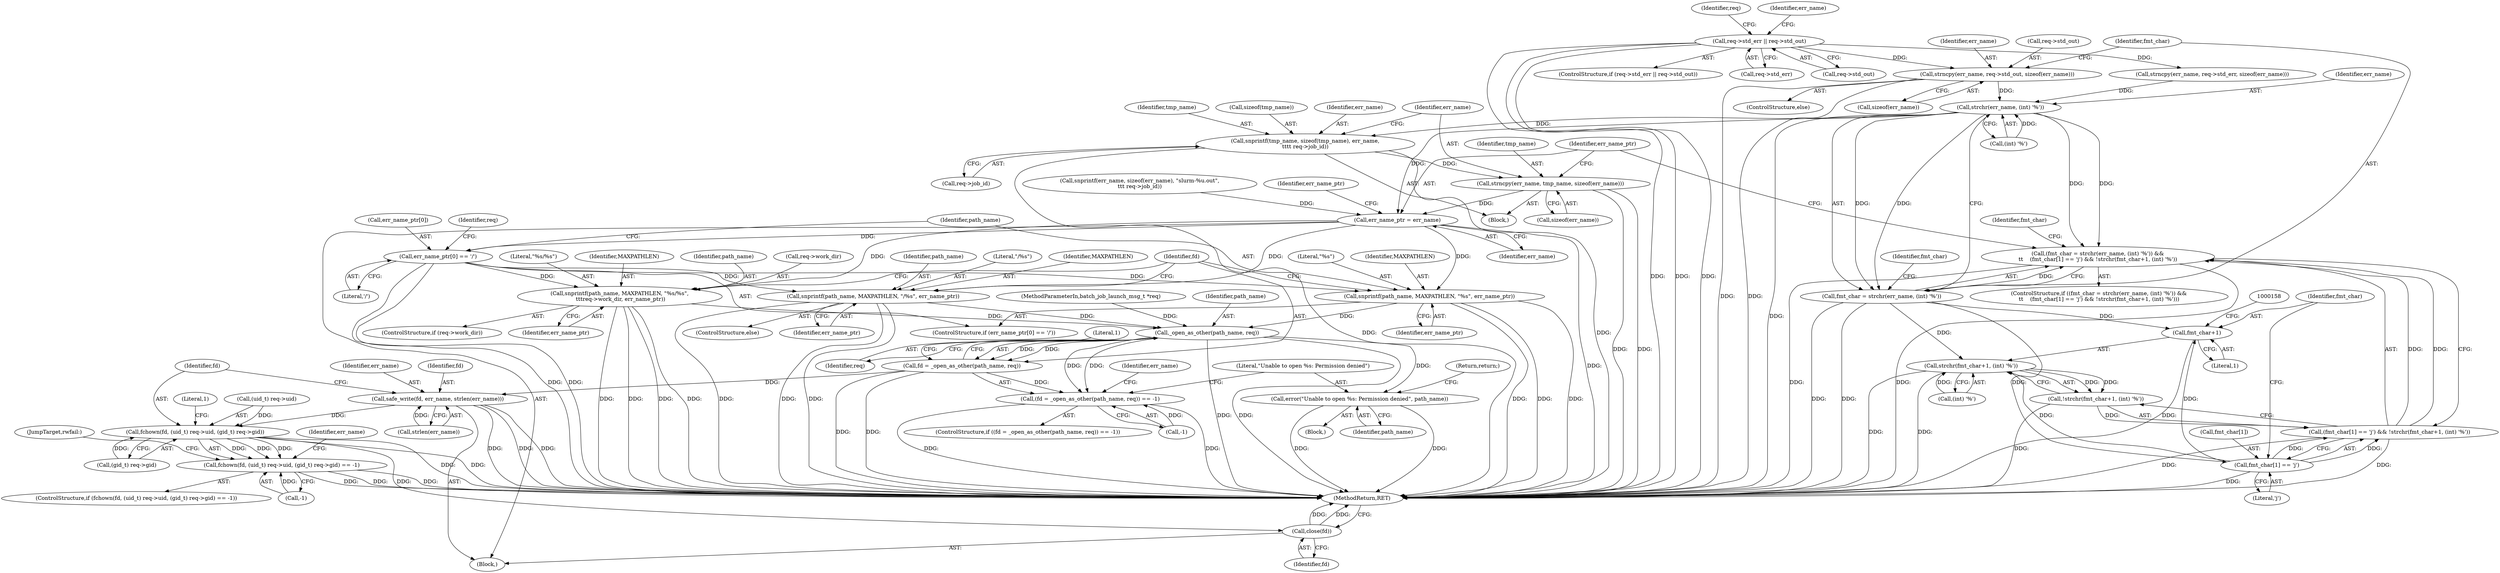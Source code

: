 digraph "0_slurm_92362a92fffe60187df61f99ab11c249d44120ee@API" {
"1000130" [label="(Call,strncpy(err_name, req->std_out, sizeof(err_name)))"];
"1000110" [label="(Call,req->std_err || req->std_out)"];
"1000141" [label="(Call,strchr(err_name, (int) '%'))"];
"1000138" [label="(Call,(fmt_char = strchr(err_name, (int) '%')) &&\n\t\t    (fmt_char[1] == 'j') && !strchr(fmt_char+1, (int) '%'))"];
"1000139" [label="(Call,fmt_char = strchr(err_name, (int) '%'))"];
"1000147" [label="(Call,fmt_char[1] == 'j')"];
"1000146" [label="(Call,(fmt_char[1] == 'j') && !strchr(fmt_char+1, (int) '%'))"];
"1000153" [label="(Call,strchr(fmt_char+1, (int) '%'))"];
"1000152" [label="(Call,!strchr(fmt_char+1, (int) '%'))"];
"1000154" [label="(Call,fmt_char+1)"];
"1000167" [label="(Call,snprintf(tmp_name, sizeof(tmp_name), err_name,\n\t\t\t\t req->job_id))"];
"1000175" [label="(Call,strncpy(err_name, tmp_name, sizeof(err_name)))"];
"1000190" [label="(Call,err_name_ptr = err_name)"];
"1000194" [label="(Call,err_name_ptr[0] == '/')"];
"1000199" [label="(Call,snprintf(path_name, MAXPATHLEN, \"%s\", err_name_ptr))"];
"1000227" [label="(Call,_open_as_other(path_name, req))"];
"1000224" [label="(Call,(fd = _open_as_other(path_name, req)) == -1)"];
"1000225" [label="(Call,fd = _open_as_other(path_name, req))"];
"1000244" [label="(Call,safe_write(fd, err_name, strlen(err_name)))"];
"1000251" [label="(Call,fchown(fd, (uid_t) req->uid, (gid_t) req->gid))"];
"1000250" [label="(Call,fchown(fd, (uid_t) req->uid, (gid_t) req->gid) == -1)"];
"1000278" [label="(Call,close(fd))"];
"1000233" [label="(Call,error(\"Unable to open %s: Permission denied\", path_name))"];
"1000209" [label="(Call,snprintf(path_name, MAXPATHLEN, \"%s/%s\",\n \t\t\treq->work_dir, err_name_ptr))"];
"1000218" [label="(Call,snprintf(path_name, MAXPATHLEN, \"/%s\", err_name_ptr))"];
"1000205" [label="(ControlStructure,if (req->work_dir))"];
"1000142" [label="(Identifier,err_name)"];
"1000148" [label="(Call,fmt_char[1])"];
"1000195" [label="(Call,err_name_ptr[0])"];
"1000227" [label="(Call,_open_as_other(path_name, req))"];
"1000217" [label="(ControlStructure,else)"];
"1000110" [label="(Call,req->std_err || req->std_out)"];
"1000155" [label="(Identifier,fmt_char)"];
"1000169" [label="(Call,sizeof(tmp_name))"];
"1000218" [label="(Call,snprintf(path_name, MAXPATHLEN, \"/%s\", err_name_ptr))"];
"1000152" [label="(Call,!strchr(fmt_char+1, (int) '%'))"];
"1000219" [label="(Identifier,path_name)"];
"1000177" [label="(Identifier,tmp_name)"];
"1000131" [label="(Identifier,err_name)"];
"1000207" [label="(Identifier,req)"];
"1000114" [label="(Call,req->std_out)"];
"1000191" [label="(Identifier,err_name_ptr)"];
"1000103" [label="(Block,)"];
"1000147" [label="(Call,fmt_char[1] == 'j')"];
"1000167" [label="(Call,snprintf(tmp_name, sizeof(tmp_name), err_name,\n\t\t\t\t req->job_id))"];
"1000157" [label="(Call,(int) '%')"];
"1000251" [label="(Call,fchown(fd, (uid_t) req->uid, (gid_t) req->gid))"];
"1000172" [label="(Call,req->job_id)"];
"1000154" [label="(Call,fmt_char+1)"];
"1000190" [label="(Call,err_name_ptr = err_name)"];
"1000193" [label="(ControlStructure,if (err_name_ptr[0] == '/'))"];
"1000176" [label="(Identifier,err_name)"];
"1000182" [label="(Call,snprintf(err_name, sizeof(err_name), \"slurm-%u.out\",\n\t\t\t req->job_id))"];
"1000203" [label="(Identifier,err_name_ptr)"];
"1000253" [label="(Call,(uid_t) req->uid)"];
"1000236" [label="(Return,return;)"];
"1000211" [label="(Identifier,MAXPATHLEN)"];
"1000139" [label="(Call,fmt_char = strchr(err_name, (int) '%'))"];
"1000120" [label="(Identifier,req)"];
"1000171" [label="(Identifier,err_name)"];
"1000225" [label="(Call,fd = _open_as_other(path_name, req))"];
"1000200" [label="(Identifier,path_name)"];
"1000267" [label="(Identifier,err_name)"];
"1000153" [label="(Call,strchr(fmt_char+1, (int) '%'))"];
"1000250" [label="(Call,fchown(fd, (uid_t) req->uid, (gid_t) req->gid) == -1)"];
"1000160" [label="(Block,)"];
"1000164" [label="(Identifier,fmt_char)"];
"1000232" [label="(Block,)"];
"1000238" [label="(Identifier,err_name)"];
"1000222" [label="(Identifier,err_name_ptr)"];
"1000221" [label="(Literal,\"/%s\")"];
"1000199" [label="(Call,snprintf(path_name, MAXPATHLEN, \"%s\", err_name_ptr))"];
"1000146" [label="(Call,(fmt_char[1] == 'j') && !strchr(fmt_char+1, (int) '%'))"];
"1000194" [label="(Call,err_name_ptr[0] == '/')"];
"1000130" [label="(Call,strncpy(err_name, req->std_out, sizeof(err_name)))"];
"1000129" [label="(ControlStructure,else)"];
"1000168" [label="(Identifier,tmp_name)"];
"1000101" [label="(MethodParameterIn,batch_job_launch_msg_t *req)"];
"1000280" [label="(MethodReturn,RET)"];
"1000234" [label="(Literal,\"Unable to open %s: Permission denied\")"];
"1000249" [label="(ControlStructure,if (fchown(fd, (uid_t) req->uid, (gid_t) req->gid) == -1))"];
"1000122" [label="(Call,strncpy(err_name, req->std_err, sizeof(err_name)))"];
"1000226" [label="(Identifier,fd)"];
"1000233" [label="(Call,error(\"Unable to open %s: Permission denied\", path_name))"];
"1000277" [label="(JumpTarget,rwfail:)"];
"1000192" [label="(Identifier,err_name)"];
"1000140" [label="(Identifier,fmt_char)"];
"1000209" [label="(Call,snprintf(path_name, MAXPATHLEN, \"%s/%s\",\n \t\t\treq->work_dir, err_name_ptr))"];
"1000252" [label="(Identifier,fd)"];
"1000235" [label="(Identifier,path_name)"];
"1000244" [label="(Call,safe_write(fd, err_name, strlen(err_name)))"];
"1000137" [label="(ControlStructure,if ((fmt_char = strchr(err_name, (int) '%')) &&\n\t\t    (fmt_char[1] == 'j') && !strchr(fmt_char+1, (int) '%')))"];
"1000198" [label="(Literal,'/')"];
"1000231" [label="(Literal,1)"];
"1000230" [label="(Call,-1)"];
"1000210" [label="(Identifier,path_name)"];
"1000279" [label="(Identifier,fd)"];
"1000135" [label="(Call,sizeof(err_name))"];
"1000201" [label="(Identifier,MAXPATHLEN)"];
"1000220" [label="(Identifier,MAXPATHLEN)"];
"1000228" [label="(Identifier,path_name)"];
"1000246" [label="(Identifier,err_name)"];
"1000138" [label="(Call,(fmt_char = strchr(err_name, (int) '%')) &&\n\t\t    (fmt_char[1] == 'j') && !strchr(fmt_char+1, (int) '%'))"];
"1000245" [label="(Identifier,fd)"];
"1000175" [label="(Call,strncpy(err_name, tmp_name, sizeof(err_name)))"];
"1000149" [label="(Identifier,fmt_char)"];
"1000229" [label="(Identifier,req)"];
"1000109" [label="(ControlStructure,if (req->std_err || req->std_out))"];
"1000196" [label="(Identifier,err_name_ptr)"];
"1000278" [label="(Call,close(fd))"];
"1000216" [label="(Identifier,err_name_ptr)"];
"1000224" [label="(Call,(fd = _open_as_other(path_name, req)) == -1)"];
"1000202" [label="(Literal,\"%s\")"];
"1000178" [label="(Call,sizeof(err_name))"];
"1000213" [label="(Call,req->work_dir)"];
"1000151" [label="(Literal,'j')"];
"1000143" [label="(Call,(int) '%')"];
"1000264" [label="(Literal,1)"];
"1000258" [label="(Call,(gid_t) req->gid)"];
"1000132" [label="(Call,req->std_out)"];
"1000212" [label="(Literal,\"%s/%s\")"];
"1000141" [label="(Call,strchr(err_name, (int) '%'))"];
"1000156" [label="(Literal,1)"];
"1000247" [label="(Call,strlen(err_name))"];
"1000263" [label="(Call,-1)"];
"1000223" [label="(ControlStructure,if ((fd = _open_as_other(path_name, req)) == -1))"];
"1000183" [label="(Identifier,err_name)"];
"1000111" [label="(Call,req->std_err)"];
"1000130" -> "1000129"  [label="AST: "];
"1000130" -> "1000135"  [label="CFG: "];
"1000131" -> "1000130"  [label="AST: "];
"1000132" -> "1000130"  [label="AST: "];
"1000135" -> "1000130"  [label="AST: "];
"1000140" -> "1000130"  [label="CFG: "];
"1000130" -> "1000280"  [label="DDG: "];
"1000130" -> "1000280"  [label="DDG: "];
"1000110" -> "1000130"  [label="DDG: "];
"1000130" -> "1000141"  [label="DDG: "];
"1000110" -> "1000109"  [label="AST: "];
"1000110" -> "1000111"  [label="CFG: "];
"1000110" -> "1000114"  [label="CFG: "];
"1000111" -> "1000110"  [label="AST: "];
"1000114" -> "1000110"  [label="AST: "];
"1000120" -> "1000110"  [label="CFG: "];
"1000183" -> "1000110"  [label="CFG: "];
"1000110" -> "1000280"  [label="DDG: "];
"1000110" -> "1000280"  [label="DDG: "];
"1000110" -> "1000280"  [label="DDG: "];
"1000110" -> "1000122"  [label="DDG: "];
"1000141" -> "1000139"  [label="AST: "];
"1000141" -> "1000143"  [label="CFG: "];
"1000142" -> "1000141"  [label="AST: "];
"1000143" -> "1000141"  [label="AST: "];
"1000139" -> "1000141"  [label="CFG: "];
"1000141" -> "1000280"  [label="DDG: "];
"1000141" -> "1000138"  [label="DDG: "];
"1000141" -> "1000138"  [label="DDG: "];
"1000141" -> "1000139"  [label="DDG: "];
"1000141" -> "1000139"  [label="DDG: "];
"1000122" -> "1000141"  [label="DDG: "];
"1000143" -> "1000141"  [label="DDG: "];
"1000141" -> "1000167"  [label="DDG: "];
"1000141" -> "1000190"  [label="DDG: "];
"1000138" -> "1000137"  [label="AST: "];
"1000138" -> "1000139"  [label="CFG: "];
"1000138" -> "1000146"  [label="CFG: "];
"1000139" -> "1000138"  [label="AST: "];
"1000146" -> "1000138"  [label="AST: "];
"1000164" -> "1000138"  [label="CFG: "];
"1000191" -> "1000138"  [label="CFG: "];
"1000138" -> "1000280"  [label="DDG: "];
"1000138" -> "1000280"  [label="DDG: "];
"1000139" -> "1000138"  [label="DDG: "];
"1000146" -> "1000138"  [label="DDG: "];
"1000146" -> "1000138"  [label="DDG: "];
"1000140" -> "1000139"  [label="AST: "];
"1000149" -> "1000139"  [label="CFG: "];
"1000139" -> "1000280"  [label="DDG: "];
"1000139" -> "1000280"  [label="DDG: "];
"1000139" -> "1000147"  [label="DDG: "];
"1000139" -> "1000153"  [label="DDG: "];
"1000139" -> "1000154"  [label="DDG: "];
"1000147" -> "1000146"  [label="AST: "];
"1000147" -> "1000151"  [label="CFG: "];
"1000148" -> "1000147"  [label="AST: "];
"1000151" -> "1000147"  [label="AST: "];
"1000155" -> "1000147"  [label="CFG: "];
"1000146" -> "1000147"  [label="CFG: "];
"1000147" -> "1000280"  [label="DDG: "];
"1000147" -> "1000146"  [label="DDG: "];
"1000147" -> "1000146"  [label="DDG: "];
"1000147" -> "1000153"  [label="DDG: "];
"1000147" -> "1000154"  [label="DDG: "];
"1000146" -> "1000152"  [label="CFG: "];
"1000152" -> "1000146"  [label="AST: "];
"1000146" -> "1000280"  [label="DDG: "];
"1000146" -> "1000280"  [label="DDG: "];
"1000152" -> "1000146"  [label="DDG: "];
"1000153" -> "1000152"  [label="AST: "];
"1000153" -> "1000157"  [label="CFG: "];
"1000154" -> "1000153"  [label="AST: "];
"1000157" -> "1000153"  [label="AST: "];
"1000152" -> "1000153"  [label="CFG: "];
"1000153" -> "1000280"  [label="DDG: "];
"1000153" -> "1000280"  [label="DDG: "];
"1000153" -> "1000152"  [label="DDG: "];
"1000153" -> "1000152"  [label="DDG: "];
"1000157" -> "1000153"  [label="DDG: "];
"1000152" -> "1000280"  [label="DDG: "];
"1000154" -> "1000156"  [label="CFG: "];
"1000155" -> "1000154"  [label="AST: "];
"1000156" -> "1000154"  [label="AST: "];
"1000158" -> "1000154"  [label="CFG: "];
"1000154" -> "1000280"  [label="DDG: "];
"1000167" -> "1000160"  [label="AST: "];
"1000167" -> "1000172"  [label="CFG: "];
"1000168" -> "1000167"  [label="AST: "];
"1000169" -> "1000167"  [label="AST: "];
"1000171" -> "1000167"  [label="AST: "];
"1000172" -> "1000167"  [label="AST: "];
"1000176" -> "1000167"  [label="CFG: "];
"1000167" -> "1000280"  [label="DDG: "];
"1000167" -> "1000280"  [label="DDG: "];
"1000167" -> "1000175"  [label="DDG: "];
"1000175" -> "1000160"  [label="AST: "];
"1000175" -> "1000178"  [label="CFG: "];
"1000176" -> "1000175"  [label="AST: "];
"1000177" -> "1000175"  [label="AST: "];
"1000178" -> "1000175"  [label="AST: "];
"1000191" -> "1000175"  [label="CFG: "];
"1000175" -> "1000280"  [label="DDG: "];
"1000175" -> "1000280"  [label="DDG: "];
"1000175" -> "1000190"  [label="DDG: "];
"1000190" -> "1000103"  [label="AST: "];
"1000190" -> "1000192"  [label="CFG: "];
"1000191" -> "1000190"  [label="AST: "];
"1000192" -> "1000190"  [label="AST: "];
"1000196" -> "1000190"  [label="CFG: "];
"1000190" -> "1000280"  [label="DDG: "];
"1000182" -> "1000190"  [label="DDG: "];
"1000190" -> "1000194"  [label="DDG: "];
"1000190" -> "1000199"  [label="DDG: "];
"1000190" -> "1000209"  [label="DDG: "];
"1000190" -> "1000218"  [label="DDG: "];
"1000194" -> "1000193"  [label="AST: "];
"1000194" -> "1000198"  [label="CFG: "];
"1000195" -> "1000194"  [label="AST: "];
"1000198" -> "1000194"  [label="AST: "];
"1000200" -> "1000194"  [label="CFG: "];
"1000207" -> "1000194"  [label="CFG: "];
"1000194" -> "1000280"  [label="DDG: "];
"1000194" -> "1000280"  [label="DDG: "];
"1000194" -> "1000199"  [label="DDG: "];
"1000194" -> "1000209"  [label="DDG: "];
"1000194" -> "1000218"  [label="DDG: "];
"1000199" -> "1000193"  [label="AST: "];
"1000199" -> "1000203"  [label="CFG: "];
"1000200" -> "1000199"  [label="AST: "];
"1000201" -> "1000199"  [label="AST: "];
"1000202" -> "1000199"  [label="AST: "];
"1000203" -> "1000199"  [label="AST: "];
"1000226" -> "1000199"  [label="CFG: "];
"1000199" -> "1000280"  [label="DDG: "];
"1000199" -> "1000280"  [label="DDG: "];
"1000199" -> "1000280"  [label="DDG: "];
"1000199" -> "1000227"  [label="DDG: "];
"1000227" -> "1000225"  [label="AST: "];
"1000227" -> "1000229"  [label="CFG: "];
"1000228" -> "1000227"  [label="AST: "];
"1000229" -> "1000227"  [label="AST: "];
"1000225" -> "1000227"  [label="CFG: "];
"1000227" -> "1000280"  [label="DDG: "];
"1000227" -> "1000280"  [label="DDG: "];
"1000227" -> "1000224"  [label="DDG: "];
"1000227" -> "1000224"  [label="DDG: "];
"1000227" -> "1000225"  [label="DDG: "];
"1000227" -> "1000225"  [label="DDG: "];
"1000209" -> "1000227"  [label="DDG: "];
"1000218" -> "1000227"  [label="DDG: "];
"1000101" -> "1000227"  [label="DDG: "];
"1000227" -> "1000233"  [label="DDG: "];
"1000224" -> "1000223"  [label="AST: "];
"1000224" -> "1000230"  [label="CFG: "];
"1000225" -> "1000224"  [label="AST: "];
"1000230" -> "1000224"  [label="AST: "];
"1000234" -> "1000224"  [label="CFG: "];
"1000238" -> "1000224"  [label="CFG: "];
"1000224" -> "1000280"  [label="DDG: "];
"1000224" -> "1000280"  [label="DDG: "];
"1000225" -> "1000224"  [label="DDG: "];
"1000230" -> "1000224"  [label="DDG: "];
"1000226" -> "1000225"  [label="AST: "];
"1000231" -> "1000225"  [label="CFG: "];
"1000225" -> "1000280"  [label="DDG: "];
"1000225" -> "1000280"  [label="DDG: "];
"1000225" -> "1000244"  [label="DDG: "];
"1000244" -> "1000103"  [label="AST: "];
"1000244" -> "1000247"  [label="CFG: "];
"1000245" -> "1000244"  [label="AST: "];
"1000246" -> "1000244"  [label="AST: "];
"1000247" -> "1000244"  [label="AST: "];
"1000252" -> "1000244"  [label="CFG: "];
"1000244" -> "1000280"  [label="DDG: "];
"1000244" -> "1000280"  [label="DDG: "];
"1000244" -> "1000280"  [label="DDG: "];
"1000247" -> "1000244"  [label="DDG: "];
"1000244" -> "1000251"  [label="DDG: "];
"1000251" -> "1000250"  [label="AST: "];
"1000251" -> "1000258"  [label="CFG: "];
"1000252" -> "1000251"  [label="AST: "];
"1000253" -> "1000251"  [label="AST: "];
"1000258" -> "1000251"  [label="AST: "];
"1000264" -> "1000251"  [label="CFG: "];
"1000251" -> "1000280"  [label="DDG: "];
"1000251" -> "1000280"  [label="DDG: "];
"1000251" -> "1000250"  [label="DDG: "];
"1000251" -> "1000250"  [label="DDG: "];
"1000251" -> "1000250"  [label="DDG: "];
"1000253" -> "1000251"  [label="DDG: "];
"1000258" -> "1000251"  [label="DDG: "];
"1000251" -> "1000278"  [label="DDG: "];
"1000250" -> "1000249"  [label="AST: "];
"1000250" -> "1000263"  [label="CFG: "];
"1000263" -> "1000250"  [label="AST: "];
"1000267" -> "1000250"  [label="CFG: "];
"1000277" -> "1000250"  [label="CFG: "];
"1000250" -> "1000280"  [label="DDG: "];
"1000250" -> "1000280"  [label="DDG: "];
"1000250" -> "1000280"  [label="DDG: "];
"1000263" -> "1000250"  [label="DDG: "];
"1000278" -> "1000103"  [label="AST: "];
"1000278" -> "1000279"  [label="CFG: "];
"1000279" -> "1000278"  [label="AST: "];
"1000280" -> "1000278"  [label="CFG: "];
"1000278" -> "1000280"  [label="DDG: "];
"1000278" -> "1000280"  [label="DDG: "];
"1000233" -> "1000232"  [label="AST: "];
"1000233" -> "1000235"  [label="CFG: "];
"1000234" -> "1000233"  [label="AST: "];
"1000235" -> "1000233"  [label="AST: "];
"1000236" -> "1000233"  [label="CFG: "];
"1000233" -> "1000280"  [label="DDG: "];
"1000233" -> "1000280"  [label="DDG: "];
"1000209" -> "1000205"  [label="AST: "];
"1000209" -> "1000216"  [label="CFG: "];
"1000210" -> "1000209"  [label="AST: "];
"1000211" -> "1000209"  [label="AST: "];
"1000212" -> "1000209"  [label="AST: "];
"1000213" -> "1000209"  [label="AST: "];
"1000216" -> "1000209"  [label="AST: "];
"1000226" -> "1000209"  [label="CFG: "];
"1000209" -> "1000280"  [label="DDG: "];
"1000209" -> "1000280"  [label="DDG: "];
"1000209" -> "1000280"  [label="DDG: "];
"1000209" -> "1000280"  [label="DDG: "];
"1000218" -> "1000217"  [label="AST: "];
"1000218" -> "1000222"  [label="CFG: "];
"1000219" -> "1000218"  [label="AST: "];
"1000220" -> "1000218"  [label="AST: "];
"1000221" -> "1000218"  [label="AST: "];
"1000222" -> "1000218"  [label="AST: "];
"1000226" -> "1000218"  [label="CFG: "];
"1000218" -> "1000280"  [label="DDG: "];
"1000218" -> "1000280"  [label="DDG: "];
"1000218" -> "1000280"  [label="DDG: "];
}
